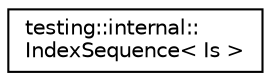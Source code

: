 digraph "Иерархия классов. Графический вид."
{
 // LATEX_PDF_SIZE
  edge [fontname="Helvetica",fontsize="10",labelfontname="Helvetica",labelfontsize="10"];
  node [fontname="Helvetica",fontsize="10",shape=record];
  rankdir="LR";
  Node0 [label="testing::internal::\lIndexSequence\< Is \>",height=0.2,width=0.4,color="black", fillcolor="white", style="filled",URL="$structtesting_1_1internal_1_1IndexSequence.html",tooltip=" "];
}
